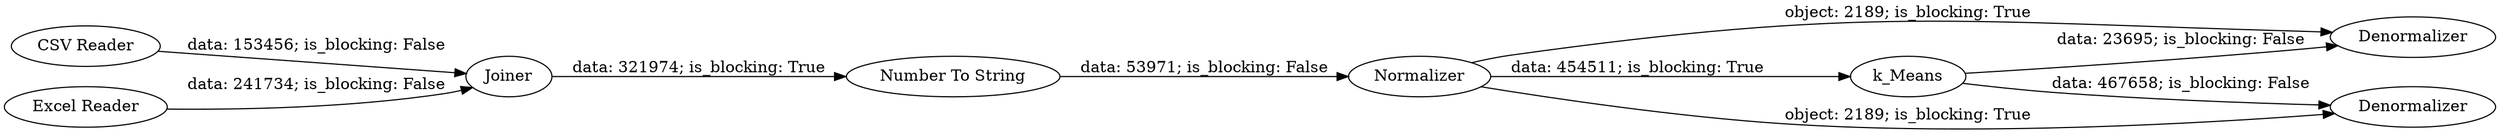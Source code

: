 digraph {
	"411625510461300491_146" [label="Number To String"]
	"411625510461300491_138" [label=k_Means]
	"411625510461300491_147" [label=Normalizer]
	"411625510461300491_145" [label=Joiner]
	"411625510461300491_144" [label="CSV Reader"]
	"411625510461300491_143" [label="Excel Reader"]
	"411625510461300491_149" [label=Denormalizer]
	"411625510461300491_148" [label=Denormalizer]
	"411625510461300491_138" -> "411625510461300491_149" [label="data: 23695; is_blocking: False"]
	"411625510461300491_138" -> "411625510461300491_148" [label="data: 467658; is_blocking: False"]
	"411625510461300491_147" -> "411625510461300491_149" [label="object: 2189; is_blocking: True"]
	"411625510461300491_144" -> "411625510461300491_145" [label="data: 153456; is_blocking: False"]
	"411625510461300491_147" -> "411625510461300491_138" [label="data: 454511; is_blocking: True"]
	"411625510461300491_147" -> "411625510461300491_148" [label="object: 2189; is_blocking: True"]
	"411625510461300491_143" -> "411625510461300491_145" [label="data: 241734; is_blocking: False"]
	"411625510461300491_146" -> "411625510461300491_147" [label="data: 53971; is_blocking: False"]
	"411625510461300491_145" -> "411625510461300491_146" [label="data: 321974; is_blocking: True"]
	rankdir=LR
}
